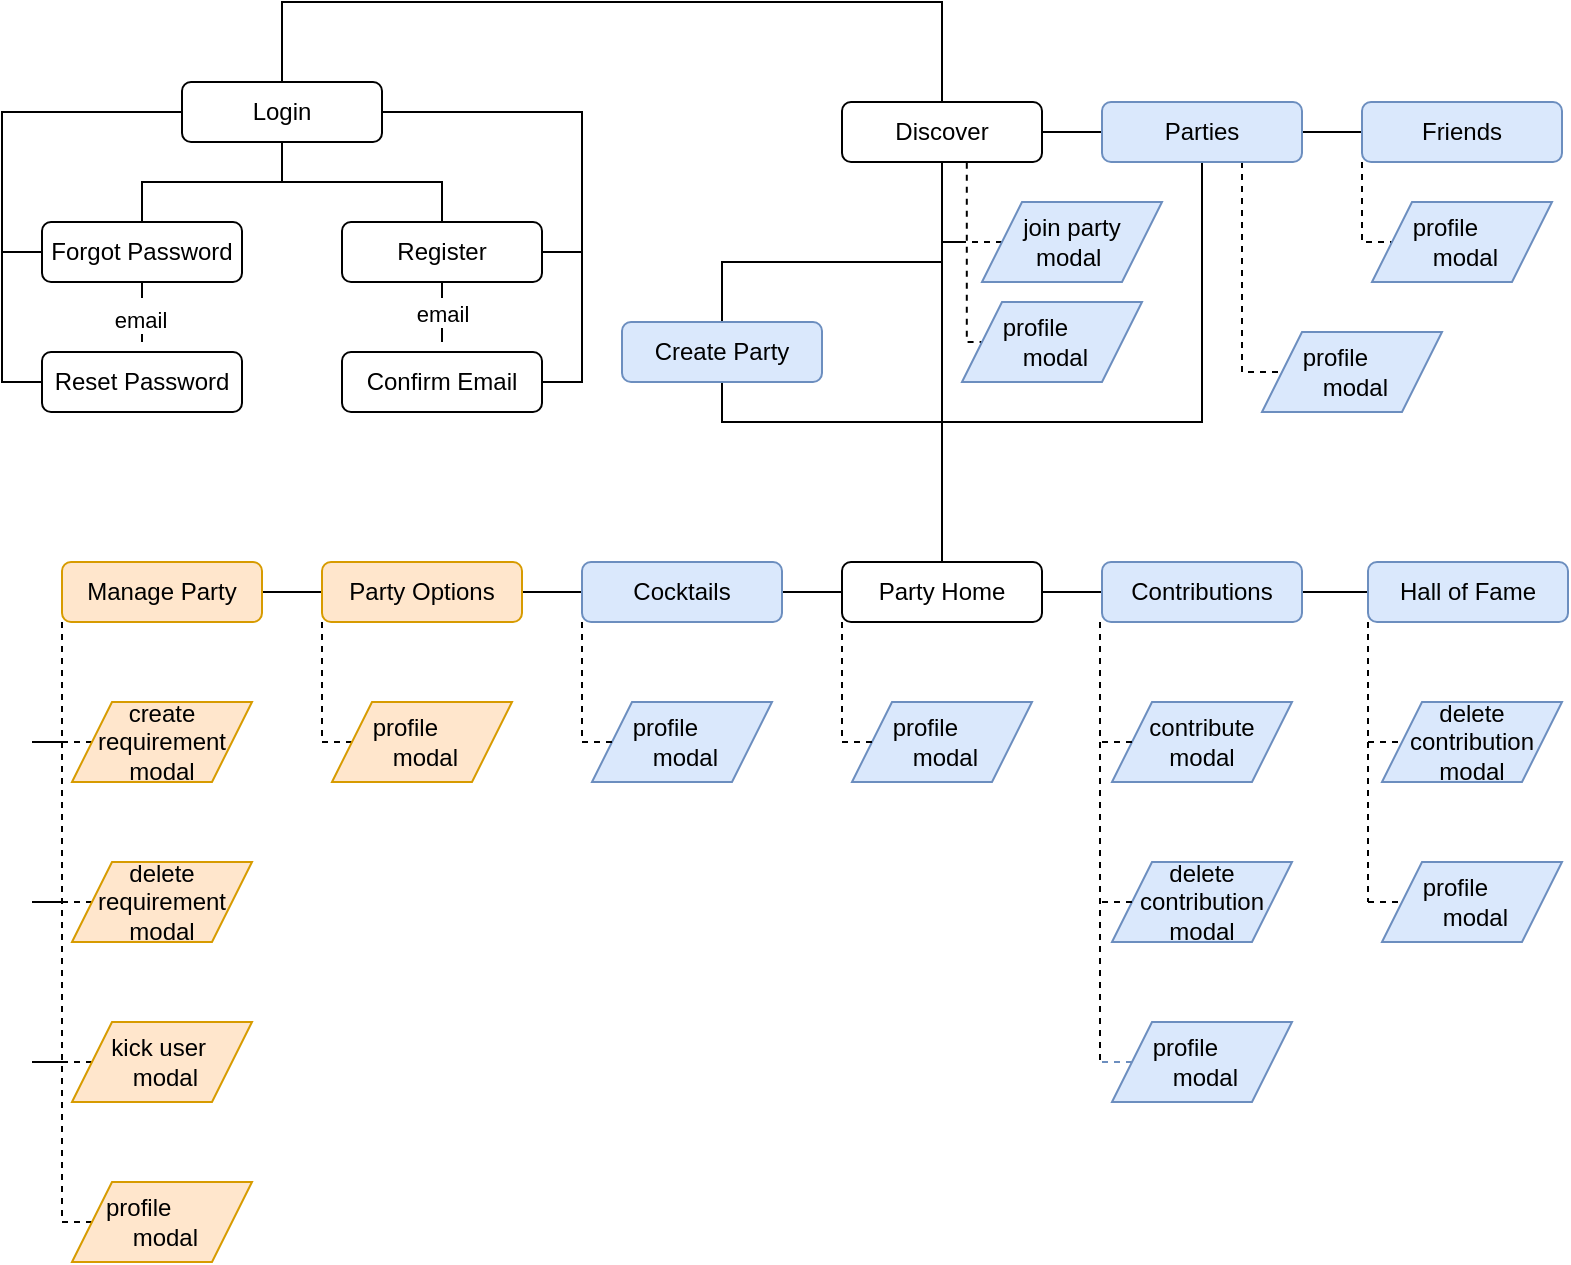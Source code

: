 <mxfile version="26.2.14">
  <diagram name="1 oldal" id="uVg1tH6kK00v35qYFvjx">
    <mxGraphModel dx="1554" dy="823" grid="1" gridSize="10" guides="1" tooltips="1" connect="1" arrows="1" fold="1" page="1" pageScale="1" pageWidth="827" pageHeight="1169" math="0" shadow="0">
      <root>
        <mxCell id="0" />
        <mxCell id="1" parent="0" />
        <mxCell id="ytl8ytTPA7K1o81biGWQ-39" style="edgeStyle=orthogonalEdgeStyle;rounded=0;orthogonalLoop=1;jettySize=auto;html=1;endArrow=none;startFill=0;" edge="1" parent="1" source="ytl8ytTPA7K1o81biGWQ-1" target="ytl8ytTPA7K1o81biGWQ-29">
          <mxGeometry relative="1" as="geometry" />
        </mxCell>
        <mxCell id="ytl8ytTPA7K1o81biGWQ-55" style="edgeStyle=orthogonalEdgeStyle;rounded=0;orthogonalLoop=1;jettySize=auto;html=1;entryX=0.5;entryY=0;entryDx=0;entryDy=0;endArrow=none;startFill=0;" edge="1" parent="1" source="ytl8ytTPA7K1o81biGWQ-1" target="ytl8ytTPA7K1o81biGWQ-33">
          <mxGeometry relative="1" as="geometry" />
        </mxCell>
        <mxCell id="ytl8ytTPA7K1o81biGWQ-57" style="edgeStyle=orthogonalEdgeStyle;rounded=0;orthogonalLoop=1;jettySize=auto;html=1;endArrow=none;startFill=0;" edge="1" parent="1" source="ytl8ytTPA7K1o81biGWQ-1" target="ytl8ytTPA7K1o81biGWQ-48">
          <mxGeometry relative="1" as="geometry">
            <Array as="points">
              <mxPoint x="500" y="170" />
            </Array>
          </mxGeometry>
        </mxCell>
        <mxCell id="ytl8ytTPA7K1o81biGWQ-112" style="edgeStyle=orthogonalEdgeStyle;rounded=0;orthogonalLoop=1;jettySize=auto;html=1;exitX=0.624;exitY=1.013;exitDx=0;exitDy=0;exitPerimeter=0;endArrow=none;startFill=0;dashed=1;entryX=0;entryY=0.5;entryDx=0;entryDy=0;" edge="1" parent="1" source="ytl8ytTPA7K1o81biGWQ-1" target="ytl8ytTPA7K1o81biGWQ-110">
          <mxGeometry relative="1" as="geometry">
            <mxPoint x="500" y="210" as="targetPoint" />
            <Array as="points">
              <mxPoint x="512" y="210" />
            </Array>
          </mxGeometry>
        </mxCell>
        <mxCell id="ytl8ytTPA7K1o81biGWQ-1" value="Discover" style="rounded=1;whiteSpace=wrap;html=1;" vertex="1" parent="1">
          <mxGeometry x="450" y="90" width="100" height="30" as="geometry" />
        </mxCell>
        <mxCell id="ytl8ytTPA7K1o81biGWQ-17" style="rounded=0;orthogonalLoop=1;jettySize=auto;html=1;entryX=0.5;entryY=0;entryDx=0;entryDy=0;edgeStyle=orthogonalEdgeStyle;endArrow=none;startFill=0;" edge="1" parent="1" source="ytl8ytTPA7K1o81biGWQ-3" target="ytl8ytTPA7K1o81biGWQ-4">
          <mxGeometry relative="1" as="geometry" />
        </mxCell>
        <mxCell id="ytl8ytTPA7K1o81biGWQ-18" style="edgeStyle=orthogonalEdgeStyle;rounded=0;orthogonalLoop=1;jettySize=auto;html=1;endArrow=none;startFill=0;" edge="1" parent="1" source="ytl8ytTPA7K1o81biGWQ-3" target="ytl8ytTPA7K1o81biGWQ-8">
          <mxGeometry relative="1" as="geometry" />
        </mxCell>
        <mxCell id="ytl8ytTPA7K1o81biGWQ-28" style="edgeStyle=orthogonalEdgeStyle;rounded=0;orthogonalLoop=1;jettySize=auto;html=1;entryX=0.5;entryY=0;entryDx=0;entryDy=0;endArrow=none;startFill=0;" edge="1" parent="1" source="ytl8ytTPA7K1o81biGWQ-3" target="ytl8ytTPA7K1o81biGWQ-1">
          <mxGeometry relative="1" as="geometry">
            <Array as="points">
              <mxPoint x="170" y="40" />
              <mxPoint x="500" y="40" />
            </Array>
          </mxGeometry>
        </mxCell>
        <mxCell id="ytl8ytTPA7K1o81biGWQ-3" value="Login" style="rounded=1;whiteSpace=wrap;html=1;" vertex="1" parent="1">
          <mxGeometry x="120" y="80" width="100" height="30" as="geometry" />
        </mxCell>
        <mxCell id="ytl8ytTPA7K1o81biGWQ-23" style="edgeStyle=orthogonalEdgeStyle;rounded=0;orthogonalLoop=1;jettySize=auto;html=1;entryX=0.5;entryY=0;entryDx=0;entryDy=0;endArrow=none;startFill=0;dashed=1;dashPattern=8 8;" edge="1" parent="1" source="ytl8ytTPA7K1o81biGWQ-4" target="ytl8ytTPA7K1o81biGWQ-6">
          <mxGeometry relative="1" as="geometry" />
        </mxCell>
        <mxCell id="ytl8ytTPA7K1o81biGWQ-24" value="email" style="edgeLabel;html=1;align=center;verticalAlign=middle;resizable=0;points=[];" vertex="1" connectable="0" parent="ytl8ytTPA7K1o81biGWQ-23">
          <mxGeometry x="0.156" relative="1" as="geometry">
            <mxPoint as="offset" />
          </mxGeometry>
        </mxCell>
        <mxCell id="ytl8ytTPA7K1o81biGWQ-120" style="edgeStyle=orthogonalEdgeStyle;rounded=0;orthogonalLoop=1;jettySize=auto;html=1;endArrow=none;startFill=0;" edge="1" parent="1" source="ytl8ytTPA7K1o81biGWQ-4">
          <mxGeometry relative="1" as="geometry">
            <mxPoint x="320" y="165" as="targetPoint" />
          </mxGeometry>
        </mxCell>
        <mxCell id="ytl8ytTPA7K1o81biGWQ-4" value="Register" style="rounded=1;whiteSpace=wrap;html=1;" vertex="1" parent="1">
          <mxGeometry x="200" y="150" width="100" height="30" as="geometry" />
        </mxCell>
        <mxCell id="ytl8ytTPA7K1o81biGWQ-27" style="edgeStyle=orthogonalEdgeStyle;rounded=0;orthogonalLoop=1;jettySize=auto;html=1;entryX=1;entryY=0.5;entryDx=0;entryDy=0;endArrow=none;startFill=0;" edge="1" parent="1" source="ytl8ytTPA7K1o81biGWQ-6" target="ytl8ytTPA7K1o81biGWQ-3">
          <mxGeometry relative="1" as="geometry">
            <Array as="points">
              <mxPoint x="320" y="230" />
              <mxPoint x="320" y="95" />
            </Array>
          </mxGeometry>
        </mxCell>
        <mxCell id="ytl8ytTPA7K1o81biGWQ-6" value="Confirm Email" style="rounded=1;whiteSpace=wrap;html=1;" vertex="1" parent="1">
          <mxGeometry x="200" y="215" width="100" height="30" as="geometry" />
        </mxCell>
        <mxCell id="ytl8ytTPA7K1o81biGWQ-25" style="edgeStyle=orthogonalEdgeStyle;rounded=0;orthogonalLoop=1;jettySize=auto;html=1;entryX=0;entryY=0.5;entryDx=0;entryDy=0;endArrow=none;startFill=0;" edge="1" parent="1" source="ytl8ytTPA7K1o81biGWQ-7" target="ytl8ytTPA7K1o81biGWQ-3">
          <mxGeometry relative="1" as="geometry">
            <Array as="points">
              <mxPoint x="30" y="230" />
              <mxPoint x="30" y="95" />
            </Array>
          </mxGeometry>
        </mxCell>
        <mxCell id="ytl8ytTPA7K1o81biGWQ-7" value="Reset Password" style="rounded=1;whiteSpace=wrap;html=1;" vertex="1" parent="1">
          <mxGeometry x="50" y="215" width="100" height="30" as="geometry" />
        </mxCell>
        <mxCell id="ytl8ytTPA7K1o81biGWQ-21" style="edgeStyle=orthogonalEdgeStyle;rounded=0;orthogonalLoop=1;jettySize=auto;html=1;endArrow=none;startFill=0;dashed=1;dashPattern=8 8;" edge="1" parent="1" source="ytl8ytTPA7K1o81biGWQ-8" target="ytl8ytTPA7K1o81biGWQ-7">
          <mxGeometry relative="1" as="geometry" />
        </mxCell>
        <mxCell id="ytl8ytTPA7K1o81biGWQ-22" value="email" style="edgeLabel;html=1;align=center;verticalAlign=middle;resizable=0;points=[];" vertex="1" connectable="0" parent="ytl8ytTPA7K1o81biGWQ-21">
          <mxGeometry x="0.289" y="-1" relative="1" as="geometry">
            <mxPoint as="offset" />
          </mxGeometry>
        </mxCell>
        <mxCell id="ytl8ytTPA7K1o81biGWQ-119" style="edgeStyle=orthogonalEdgeStyle;rounded=0;orthogonalLoop=1;jettySize=auto;html=1;endArrow=none;startFill=0;" edge="1" parent="1" source="ytl8ytTPA7K1o81biGWQ-8">
          <mxGeometry relative="1" as="geometry">
            <mxPoint x="30" y="165" as="targetPoint" />
          </mxGeometry>
        </mxCell>
        <mxCell id="ytl8ytTPA7K1o81biGWQ-8" value="Forgot Password" style="rounded=1;whiteSpace=wrap;html=1;" vertex="1" parent="1">
          <mxGeometry x="50" y="150" width="100" height="30" as="geometry" />
        </mxCell>
        <mxCell id="ytl8ytTPA7K1o81biGWQ-40" style="edgeStyle=orthogonalEdgeStyle;rounded=0;orthogonalLoop=1;jettySize=auto;html=1;endArrow=none;startFill=0;" edge="1" parent="1" source="ytl8ytTPA7K1o81biGWQ-29" target="ytl8ytTPA7K1o81biGWQ-30">
          <mxGeometry relative="1" as="geometry" />
        </mxCell>
        <mxCell id="ytl8ytTPA7K1o81biGWQ-56" style="edgeStyle=orthogonalEdgeStyle;rounded=0;orthogonalLoop=1;jettySize=auto;html=1;entryX=0.5;entryY=0;entryDx=0;entryDy=0;endArrow=none;startFill=0;" edge="1" parent="1" source="ytl8ytTPA7K1o81biGWQ-29" target="ytl8ytTPA7K1o81biGWQ-33">
          <mxGeometry relative="1" as="geometry">
            <Array as="points">
              <mxPoint x="630" y="250" />
              <mxPoint x="500" y="250" />
            </Array>
          </mxGeometry>
        </mxCell>
        <mxCell id="ytl8ytTPA7K1o81biGWQ-115" style="edgeStyle=orthogonalEdgeStyle;rounded=0;orthogonalLoop=1;jettySize=auto;html=1;entryX=0;entryY=0.5;entryDx=0;entryDy=0;endArrow=none;startFill=0;dashed=1;" edge="1" parent="1" source="ytl8ytTPA7K1o81biGWQ-29" target="ytl8ytTPA7K1o81biGWQ-108">
          <mxGeometry relative="1" as="geometry">
            <Array as="points">
              <mxPoint x="650" y="140" />
              <mxPoint x="650" y="140" />
            </Array>
          </mxGeometry>
        </mxCell>
        <mxCell id="ytl8ytTPA7K1o81biGWQ-29" value="Parties" style="rounded=1;whiteSpace=wrap;html=1;fillColor=#dae8fc;strokeColor=#6c8ebf;" vertex="1" parent="1">
          <mxGeometry x="580" y="90" width="100" height="30" as="geometry" />
        </mxCell>
        <mxCell id="ytl8ytTPA7K1o81biGWQ-116" style="edgeStyle=orthogonalEdgeStyle;rounded=0;orthogonalLoop=1;jettySize=auto;html=1;entryX=0;entryY=0.5;entryDx=0;entryDy=0;endArrow=none;startFill=0;dashed=1;" edge="1" parent="1" source="ytl8ytTPA7K1o81biGWQ-30" target="ytl8ytTPA7K1o81biGWQ-73">
          <mxGeometry relative="1" as="geometry">
            <Array as="points">
              <mxPoint x="710" y="160" />
            </Array>
          </mxGeometry>
        </mxCell>
        <mxCell id="ytl8ytTPA7K1o81biGWQ-30" value="Friends" style="rounded=1;whiteSpace=wrap;html=1;fillColor=#dae8fc;strokeColor=#6c8ebf;" vertex="1" parent="1">
          <mxGeometry x="710" y="90" width="100" height="30" as="geometry" />
        </mxCell>
        <mxCell id="ytl8ytTPA7K1o81biGWQ-53" style="edgeStyle=orthogonalEdgeStyle;rounded=0;orthogonalLoop=1;jettySize=auto;html=1;entryX=0;entryY=0.5;entryDx=0;entryDy=0;endArrow=none;startFill=0;" edge="1" parent="1" source="ytl8ytTPA7K1o81biGWQ-33" target="ytl8ytTPA7K1o81biGWQ-34">
          <mxGeometry relative="1" as="geometry" />
        </mxCell>
        <mxCell id="ytl8ytTPA7K1o81biGWQ-33" value="Party Home" style="rounded=1;whiteSpace=wrap;html=1;" vertex="1" parent="1">
          <mxGeometry x="450" y="320" width="100" height="30" as="geometry" />
        </mxCell>
        <mxCell id="ytl8ytTPA7K1o81biGWQ-54" style="edgeStyle=orthogonalEdgeStyle;rounded=0;orthogonalLoop=1;jettySize=auto;html=1;entryX=0;entryY=0.5;entryDx=0;entryDy=0;endArrow=none;startFill=0;fillColor=#dae8fc;strokeColor=#000000;" edge="1" parent="1" source="ytl8ytTPA7K1o81biGWQ-34" target="ytl8ytTPA7K1o81biGWQ-35">
          <mxGeometry relative="1" as="geometry" />
        </mxCell>
        <mxCell id="ytl8ytTPA7K1o81biGWQ-34" value="Contributions" style="rounded=1;whiteSpace=wrap;html=1;fillColor=#dae8fc;strokeColor=#6c8ebf;" vertex="1" parent="1">
          <mxGeometry x="580" y="320" width="100" height="30" as="geometry" />
        </mxCell>
        <mxCell id="ytl8ytTPA7K1o81biGWQ-35" value="Hall of Fame" style="rounded=1;whiteSpace=wrap;html=1;fillColor=#dae8fc;strokeColor=#6c8ebf;" vertex="1" parent="1">
          <mxGeometry x="713" y="320" width="100" height="30" as="geometry" />
        </mxCell>
        <mxCell id="ytl8ytTPA7K1o81biGWQ-46" style="edgeStyle=orthogonalEdgeStyle;rounded=0;orthogonalLoop=1;jettySize=auto;html=1;entryX=1;entryY=0.5;entryDx=0;entryDy=0;endArrow=none;startFill=0;" edge="1" parent="1" source="ytl8ytTPA7K1o81biGWQ-36" target="ytl8ytTPA7K1o81biGWQ-37">
          <mxGeometry relative="1" as="geometry" />
        </mxCell>
        <mxCell id="ytl8ytTPA7K1o81biGWQ-52" style="edgeStyle=orthogonalEdgeStyle;rounded=0;orthogonalLoop=1;jettySize=auto;html=1;entryX=0;entryY=0.5;entryDx=0;entryDy=0;endArrow=none;startFill=0;" edge="1" parent="1" source="ytl8ytTPA7K1o81biGWQ-36" target="ytl8ytTPA7K1o81biGWQ-33">
          <mxGeometry relative="1" as="geometry" />
        </mxCell>
        <mxCell id="ytl8ytTPA7K1o81biGWQ-36" value="Cocktails" style="rounded=1;whiteSpace=wrap;html=1;fillColor=#dae8fc;strokeColor=#6c8ebf;" vertex="1" parent="1">
          <mxGeometry x="320" y="320" width="100" height="30" as="geometry" />
        </mxCell>
        <mxCell id="ytl8ytTPA7K1o81biGWQ-47" style="edgeStyle=orthogonalEdgeStyle;rounded=0;orthogonalLoop=1;jettySize=auto;html=1;entryX=1;entryY=0.5;entryDx=0;entryDy=0;endArrow=none;startFill=0;fillColor=#ffe6cc;strokeColor=#000000;" edge="1" parent="1" source="ytl8ytTPA7K1o81biGWQ-37" target="ytl8ytTPA7K1o81biGWQ-38">
          <mxGeometry relative="1" as="geometry" />
        </mxCell>
        <mxCell id="ytl8ytTPA7K1o81biGWQ-103" style="edgeStyle=orthogonalEdgeStyle;rounded=0;orthogonalLoop=1;jettySize=auto;html=1;entryX=0;entryY=0.5;entryDx=0;entryDy=0;endArrow=none;startFill=0;dashed=1;fillColor=#ffe6cc;strokeColor=#000000;" edge="1" parent="1" source="ytl8ytTPA7K1o81biGWQ-37" target="ytl8ytTPA7K1o81biGWQ-68">
          <mxGeometry relative="1" as="geometry">
            <Array as="points">
              <mxPoint x="190" y="410" />
            </Array>
          </mxGeometry>
        </mxCell>
        <mxCell id="ytl8ytTPA7K1o81biGWQ-37" value="Party Options" style="rounded=1;whiteSpace=wrap;html=1;fillColor=#ffe6cc;strokeColor=#d79b00;" vertex="1" parent="1">
          <mxGeometry x="190" y="320" width="100" height="30" as="geometry" />
        </mxCell>
        <mxCell id="ytl8ytTPA7K1o81biGWQ-76" style="edgeStyle=orthogonalEdgeStyle;rounded=0;orthogonalLoop=1;jettySize=auto;html=1;endArrow=none;startFill=0;dashed=1;entryX=0;entryY=0.5;entryDx=0;entryDy=0;fillColor=#ffe6cc;strokeColor=#000000;" edge="1" parent="1" source="ytl8ytTPA7K1o81biGWQ-38" target="ytl8ytTPA7K1o81biGWQ-67">
          <mxGeometry relative="1" as="geometry">
            <mxPoint x="60" y="670" as="targetPoint" />
            <Array as="points">
              <mxPoint x="60" y="650" />
            </Array>
          </mxGeometry>
        </mxCell>
        <mxCell id="ytl8ytTPA7K1o81biGWQ-38" value="Manage Party" style="rounded=1;whiteSpace=wrap;html=1;fillColor=#ffe6cc;strokeColor=#d79b00;" vertex="1" parent="1">
          <mxGeometry x="60" y="320" width="100" height="30" as="geometry" />
        </mxCell>
        <mxCell id="ytl8ytTPA7K1o81biGWQ-87" style="edgeStyle=orthogonalEdgeStyle;rounded=0;orthogonalLoop=1;jettySize=auto;html=1;endArrow=none;startFill=0;" edge="1" parent="1" source="ytl8ytTPA7K1o81biGWQ-48">
          <mxGeometry relative="1" as="geometry">
            <mxPoint x="500" y="250" as="targetPoint" />
            <Array as="points">
              <mxPoint x="390" y="250" />
            </Array>
          </mxGeometry>
        </mxCell>
        <mxCell id="ytl8ytTPA7K1o81biGWQ-48" value="Create Party" style="rounded=1;whiteSpace=wrap;html=1;fillColor=#dae8fc;strokeColor=#6c8ebf;" vertex="1" parent="1">
          <mxGeometry x="340" y="200" width="100" height="30" as="geometry" />
        </mxCell>
        <mxCell id="ytl8ytTPA7K1o81biGWQ-59" value="contribute modal" style="shape=parallelogram;perimeter=parallelogramPerimeter;whiteSpace=wrap;html=1;fixedSize=1;fillColor=#dae8fc;strokeColor=#6c8ebf;" vertex="1" parent="1">
          <mxGeometry x="585" y="390" width="90" height="40" as="geometry" />
        </mxCell>
        <mxCell id="ytl8ytTPA7K1o81biGWQ-60" value="delete contribution modal" style="shape=parallelogram;perimeter=parallelogramPerimeter;whiteSpace=wrap;html=1;fixedSize=1;fillColor=#dae8fc;strokeColor=#6c8ebf;" vertex="1" parent="1">
          <mxGeometry x="585" y="470" width="90" height="40" as="geometry" />
        </mxCell>
        <mxCell id="ytl8ytTPA7K1o81biGWQ-63" value="delete contribution modal" style="shape=parallelogram;perimeter=parallelogramPerimeter;whiteSpace=wrap;html=1;fixedSize=1;fillColor=#dae8fc;strokeColor=#6c8ebf;" vertex="1" parent="1">
          <mxGeometry x="720" y="390" width="90" height="40" as="geometry" />
        </mxCell>
        <mxCell id="ytl8ytTPA7K1o81biGWQ-121" style="edgeStyle=orthogonalEdgeStyle;rounded=0;orthogonalLoop=1;jettySize=auto;html=1;endArrow=none;startFill=0;dashed=1;" edge="1" parent="1" source="ytl8ytTPA7K1o81biGWQ-64">
          <mxGeometry relative="1" as="geometry">
            <mxPoint x="60" y="410" as="targetPoint" />
          </mxGeometry>
        </mxCell>
        <mxCell id="ytl8ytTPA7K1o81biGWQ-64" value="create requirement modal" style="shape=parallelogram;perimeter=parallelogramPerimeter;whiteSpace=wrap;html=1;fixedSize=1;fillColor=#ffe6cc;strokeColor=#d79b00;" vertex="1" parent="1">
          <mxGeometry x="65" y="390" width="90" height="40" as="geometry" />
        </mxCell>
        <mxCell id="ytl8ytTPA7K1o81biGWQ-123" style="edgeStyle=orthogonalEdgeStyle;rounded=0;orthogonalLoop=1;jettySize=auto;html=1;endArrow=none;startFill=0;dashed=1;" edge="1" parent="1" source="ytl8ytTPA7K1o81biGWQ-65">
          <mxGeometry relative="1" as="geometry">
            <mxPoint x="60" y="490" as="targetPoint" />
          </mxGeometry>
        </mxCell>
        <mxCell id="ytl8ytTPA7K1o81biGWQ-65" value="delete requirement modal" style="shape=parallelogram;perimeter=parallelogramPerimeter;whiteSpace=wrap;html=1;fixedSize=1;fillColor=#ffe6cc;strokeColor=#d79b00;" vertex="1" parent="1">
          <mxGeometry x="65" y="470" width="90" height="40" as="geometry" />
        </mxCell>
        <mxCell id="ytl8ytTPA7K1o81biGWQ-124" style="edgeStyle=orthogonalEdgeStyle;rounded=0;orthogonalLoop=1;jettySize=auto;html=1;endArrow=none;startFill=0;dashed=1;" edge="1" parent="1" source="ytl8ytTPA7K1o81biGWQ-66">
          <mxGeometry relative="1" as="geometry">
            <mxPoint x="60" y="570" as="targetPoint" />
          </mxGeometry>
        </mxCell>
        <mxCell id="ytl8ytTPA7K1o81biGWQ-66" value="kick user&amp;nbsp; &amp;nbsp;modal" style="shape=parallelogram;perimeter=parallelogramPerimeter;whiteSpace=wrap;html=1;fixedSize=1;fillColor=#ffe6cc;strokeColor=#d79b00;" vertex="1" parent="1">
          <mxGeometry x="65" y="550" width="90" height="40" as="geometry" />
        </mxCell>
        <mxCell id="ytl8ytTPA7K1o81biGWQ-67" value="profile&amp;nbsp; &amp;nbsp; &amp;nbsp; &amp;nbsp; &amp;nbsp;modal" style="shape=parallelogram;perimeter=parallelogramPerimeter;whiteSpace=wrap;html=1;fixedSize=1;fillColor=#ffe6cc;strokeColor=#d79b00;" vertex="1" parent="1">
          <mxGeometry x="65" y="630" width="90" height="40" as="geometry" />
        </mxCell>
        <mxCell id="ytl8ytTPA7K1o81biGWQ-68" value="profile&amp;nbsp; &amp;nbsp; &amp;nbsp; &amp;nbsp;modal" style="shape=parallelogram;perimeter=parallelogramPerimeter;whiteSpace=wrap;html=1;fixedSize=1;fillColor=#ffe6cc;strokeColor=#d79b00;" vertex="1" parent="1">
          <mxGeometry x="195" y="390" width="90" height="40" as="geometry" />
        </mxCell>
        <mxCell id="ytl8ytTPA7K1o81biGWQ-69" value="profile&amp;nbsp; &amp;nbsp; &amp;nbsp; &amp;nbsp;modal" style="shape=parallelogram;perimeter=parallelogramPerimeter;whiteSpace=wrap;html=1;fixedSize=1;fillColor=#dae8fc;strokeColor=#6c8ebf;" vertex="1" parent="1">
          <mxGeometry x="325" y="390" width="90" height="40" as="geometry" />
        </mxCell>
        <mxCell id="ytl8ytTPA7K1o81biGWQ-70" value="profile&amp;nbsp; &amp;nbsp; &amp;nbsp; &amp;nbsp;modal" style="shape=parallelogram;perimeter=parallelogramPerimeter;whiteSpace=wrap;html=1;fixedSize=1;fillColor=#dae8fc;strokeColor=#6c8ebf;" vertex="1" parent="1">
          <mxGeometry x="455" y="390" width="90" height="40" as="geometry" />
        </mxCell>
        <mxCell id="ytl8ytTPA7K1o81biGWQ-71" value="profile&amp;nbsp; &amp;nbsp; &amp;nbsp; &amp;nbsp;modal" style="shape=parallelogram;perimeter=parallelogramPerimeter;whiteSpace=wrap;html=1;fixedSize=1;fillColor=#dae8fc;strokeColor=#6c8ebf;" vertex="1" parent="1">
          <mxGeometry x="585" y="550" width="90" height="40" as="geometry" />
        </mxCell>
        <mxCell id="ytl8ytTPA7K1o81biGWQ-72" value="profile&amp;nbsp; &amp;nbsp; &amp;nbsp; &amp;nbsp;modal" style="shape=parallelogram;perimeter=parallelogramPerimeter;whiteSpace=wrap;html=1;fixedSize=1;fillColor=#dae8fc;strokeColor=#6c8ebf;" vertex="1" parent="1">
          <mxGeometry x="720" y="470" width="90" height="40" as="geometry" />
        </mxCell>
        <mxCell id="ytl8ytTPA7K1o81biGWQ-73" value="profile&amp;nbsp; &amp;nbsp; &amp;nbsp; &amp;nbsp;modal" style="shape=parallelogram;perimeter=parallelogramPerimeter;whiteSpace=wrap;html=1;fixedSize=1;fillColor=#dae8fc;strokeColor=#6c8ebf;" vertex="1" parent="1">
          <mxGeometry x="715" y="140" width="90" height="40" as="geometry" />
        </mxCell>
        <mxCell id="ytl8ytTPA7K1o81biGWQ-92" style="edgeStyle=orthogonalEdgeStyle;rounded=0;orthogonalLoop=1;jettySize=auto;html=1;endArrow=none;startFill=0;dashed=1;fillColor=#dae8fc;strokeColor=#000000;" edge="1" parent="1">
          <mxGeometry relative="1" as="geometry">
            <mxPoint x="580" y="410" as="targetPoint" />
            <mxPoint x="595" y="410" as="sourcePoint" />
          </mxGeometry>
        </mxCell>
        <mxCell id="ytl8ytTPA7K1o81biGWQ-93" style="edgeStyle=orthogonalEdgeStyle;rounded=0;orthogonalLoop=1;jettySize=auto;html=1;endArrow=none;startFill=0;dashed=1;fillColor=#dae8fc;strokeColor=#000000;" edge="1" parent="1">
          <mxGeometry relative="1" as="geometry">
            <mxPoint x="580" y="490" as="targetPoint" />
            <mxPoint x="595" y="490" as="sourcePoint" />
          </mxGeometry>
        </mxCell>
        <mxCell id="ytl8ytTPA7K1o81biGWQ-94" style="edgeStyle=orthogonalEdgeStyle;rounded=0;orthogonalLoop=1;jettySize=auto;html=1;endArrow=none;startFill=0;dashed=1;fillColor=#dae8fc;strokeColor=#6c8ebf;" edge="1" parent="1">
          <mxGeometry relative="1" as="geometry">
            <mxPoint x="580" y="570" as="targetPoint" />
            <mxPoint x="595" y="570" as="sourcePoint" />
          </mxGeometry>
        </mxCell>
        <mxCell id="ytl8ytTPA7K1o81biGWQ-96" style="edgeStyle=orthogonalEdgeStyle;rounded=0;orthogonalLoop=1;jettySize=auto;html=1;endArrow=none;startFill=0;dashed=1;fillColor=#dae8fc;strokeColor=#000000;" edge="1" parent="1">
          <mxGeometry relative="1" as="geometry">
            <mxPoint x="713" y="410" as="targetPoint" />
            <mxPoint x="728" y="410" as="sourcePoint" />
          </mxGeometry>
        </mxCell>
        <mxCell id="ytl8ytTPA7K1o81biGWQ-97" style="edgeStyle=orthogonalEdgeStyle;rounded=0;orthogonalLoop=1;jettySize=auto;html=1;endArrow=none;startFill=0;dashed=1;fillColor=#dae8fc;strokeColor=#000000;" edge="1" parent="1">
          <mxGeometry relative="1" as="geometry">
            <mxPoint x="713" y="490" as="targetPoint" />
            <mxPoint x="728" y="490" as="sourcePoint" />
          </mxGeometry>
        </mxCell>
        <mxCell id="ytl8ytTPA7K1o81biGWQ-104" style="edgeStyle=orthogonalEdgeStyle;rounded=0;orthogonalLoop=1;jettySize=auto;html=1;entryX=0;entryY=0.5;entryDx=0;entryDy=0;endArrow=none;startFill=0;dashed=1;fillColor=#dae8fc;strokeColor=#000000;" edge="1" parent="1">
          <mxGeometry relative="1" as="geometry">
            <mxPoint x="320" y="350" as="sourcePoint" />
            <mxPoint x="335" y="410" as="targetPoint" />
            <Array as="points">
              <mxPoint x="320" y="410" />
            </Array>
          </mxGeometry>
        </mxCell>
        <mxCell id="ytl8ytTPA7K1o81biGWQ-105" style="edgeStyle=orthogonalEdgeStyle;rounded=0;orthogonalLoop=1;jettySize=auto;html=1;entryX=0;entryY=0.5;entryDx=0;entryDy=0;endArrow=none;startFill=0;dashed=1;strokeColor=#000000;" edge="1" parent="1">
          <mxGeometry relative="1" as="geometry">
            <mxPoint x="450" y="350" as="sourcePoint" />
            <mxPoint x="465" y="410" as="targetPoint" />
            <Array as="points">
              <mxPoint x="450" y="410" />
            </Array>
          </mxGeometry>
        </mxCell>
        <mxCell id="ytl8ytTPA7K1o81biGWQ-106" style="edgeStyle=orthogonalEdgeStyle;rounded=0;orthogonalLoop=1;jettySize=auto;html=1;endArrow=none;startFill=0;dashed=1;fillColor=#dae8fc;strokeColor=#000000;" edge="1" parent="1">
          <mxGeometry relative="1" as="geometry">
            <mxPoint x="713" y="350" as="sourcePoint" />
            <mxPoint x="713" y="490" as="targetPoint" />
            <Array as="points">
              <mxPoint x="713" y="410" />
            </Array>
          </mxGeometry>
        </mxCell>
        <mxCell id="ytl8ytTPA7K1o81biGWQ-107" style="edgeStyle=orthogonalEdgeStyle;rounded=0;orthogonalLoop=1;jettySize=auto;html=1;endArrow=none;startFill=0;dashed=1;fillColor=#dae8fc;strokeColor=#000000;" edge="1" parent="1">
          <mxGeometry relative="1" as="geometry">
            <mxPoint x="579" y="350" as="sourcePoint" />
            <mxPoint x="579" y="570" as="targetPoint" />
            <Array as="points">
              <mxPoint x="579" y="410" />
            </Array>
          </mxGeometry>
        </mxCell>
        <mxCell id="ytl8ytTPA7K1o81biGWQ-108" value="profile&amp;nbsp; &amp;nbsp; &amp;nbsp; &amp;nbsp;modal" style="shape=parallelogram;perimeter=parallelogramPerimeter;whiteSpace=wrap;html=1;fixedSize=1;fillColor=#dae8fc;strokeColor=#6c8ebf;" vertex="1" parent="1">
          <mxGeometry x="660" y="205" width="90" height="40" as="geometry" />
        </mxCell>
        <mxCell id="ytl8ytTPA7K1o81biGWQ-118" style="edgeStyle=orthogonalEdgeStyle;rounded=0;orthogonalLoop=1;jettySize=auto;html=1;endArrow=none;startFill=0;dashed=1;" edge="1" parent="1" source="ytl8ytTPA7K1o81biGWQ-109">
          <mxGeometry relative="1" as="geometry">
            <mxPoint x="510" y="160" as="targetPoint" />
          </mxGeometry>
        </mxCell>
        <mxCell id="ytl8ytTPA7K1o81biGWQ-109" value="join party modal&amp;nbsp;" style="shape=parallelogram;perimeter=parallelogramPerimeter;whiteSpace=wrap;html=1;fixedSize=1;fillColor=#dae8fc;strokeColor=#6c8ebf;" vertex="1" parent="1">
          <mxGeometry x="520" y="140" width="90" height="40" as="geometry" />
        </mxCell>
        <mxCell id="ytl8ytTPA7K1o81biGWQ-110" value="profile&amp;nbsp; &amp;nbsp; &amp;nbsp; &amp;nbsp;modal" style="shape=parallelogram;perimeter=parallelogramPerimeter;whiteSpace=wrap;html=1;fixedSize=1;fillColor=#dae8fc;strokeColor=#6c8ebf;" vertex="1" parent="1">
          <mxGeometry x="510" y="190" width="90" height="40" as="geometry" />
        </mxCell>
      </root>
    </mxGraphModel>
  </diagram>
</mxfile>

